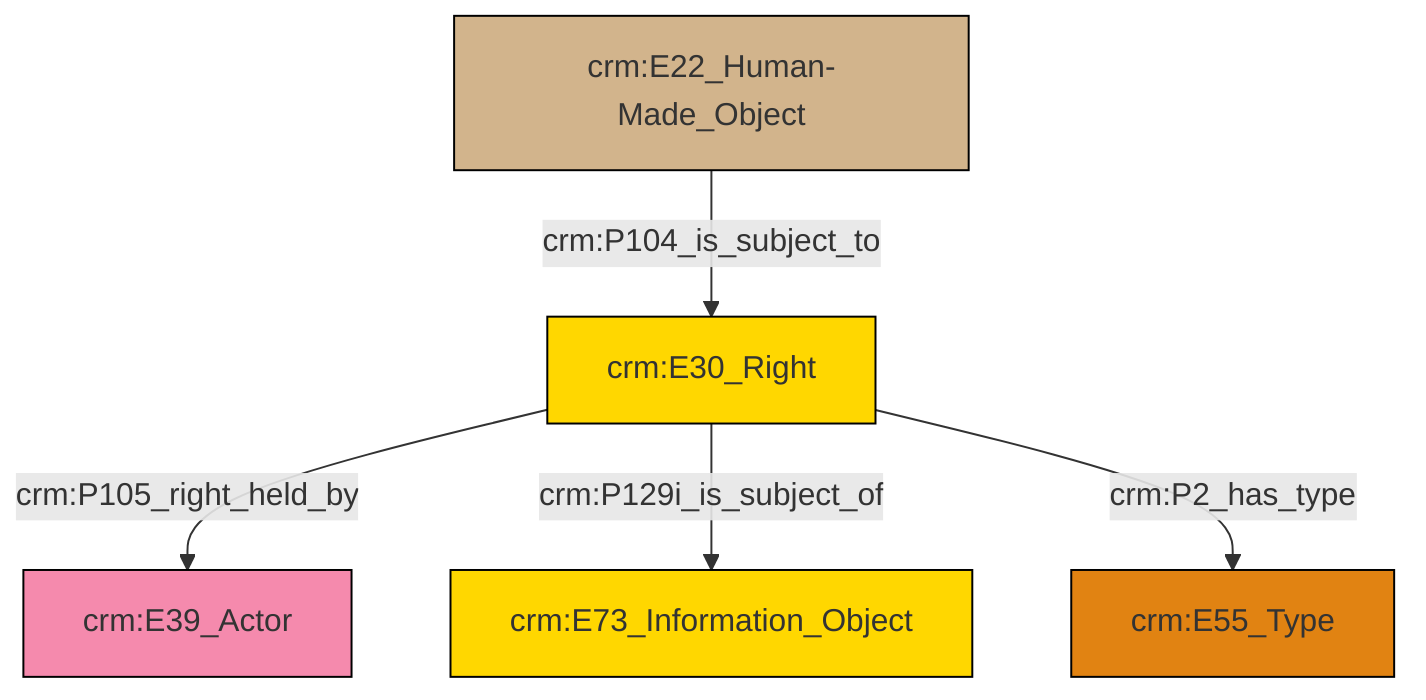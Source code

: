graph TD
classDef Literal fill:#f2f2f2,stroke:#000000;
classDef CRM_Entity fill:#FFFFFF,stroke:#000000;
classDef Temporal_Entity fill:#00C9E6, stroke:#000000;
classDef Type fill:#E18312, stroke:#000000;
classDef Time-Span fill:#2C9C91, stroke:#000000;
classDef Appellation fill:#FFEB7F, stroke:#000000;
classDef Place fill:#008836, stroke:#000000;
classDef Persistent_Item fill:#B266B2, stroke:#000000;
classDef Conceptual_Object fill:#FFD700, stroke:#000000;
classDef Physical_Thing fill:#D2B48C, stroke:#000000;
classDef Actor fill:#f58aad, stroke:#000000;
classDef PC_Classes fill:#4ce600, stroke:#000000;
classDef Multi fill:#cccccc,stroke:#000000;

2["crm:E30_Right"]:::Conceptual_Object -->|crm:P105_right_held_by| 0["crm:E39_Actor"]:::Actor
2["crm:E30_Right"]:::Conceptual_Object -->|crm:P129i_is_subject_of| 7["crm:E73_Information_Object"]:::Conceptual_Object
2["crm:E30_Right"]:::Conceptual_Object -->|crm:P2_has_type| 3["crm:E55_Type"]:::Type
5["crm:E22_Human-Made_Object"]:::Physical_Thing -->|crm:P104_is_subject_to| 2["crm:E30_Right"]:::Conceptual_Object